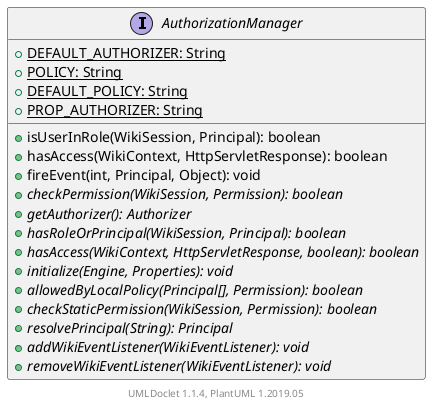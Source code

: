 @startuml

    interface AuthorizationManager [[AuthorizationManager.html]] {
        {static} +DEFAULT_AUTHORIZER: String
        {static} +POLICY: String
        {static} +DEFAULT_POLICY: String
        {static} +PROP_AUTHORIZER: String
        +isUserInRole(WikiSession, Principal): boolean
        +hasAccess(WikiContext, HttpServletResponse): boolean
        +fireEvent(int, Principal, Object): void
        {abstract} +checkPermission(WikiSession, Permission): boolean
        {abstract} +getAuthorizer(): Authorizer
        {abstract} +hasRoleOrPrincipal(WikiSession, Principal): boolean
        {abstract} +hasAccess(WikiContext, HttpServletResponse, boolean): boolean
        {abstract} +initialize(Engine, Properties): void
        {abstract} +allowedByLocalPolicy(Principal[], Permission): boolean
        {abstract} +checkStaticPermission(WikiSession, Permission): boolean
        {abstract} +resolvePrincipal(String): Principal
        {abstract} +addWikiEventListener(WikiEventListener): void
        {abstract} +removeWikiEventListener(WikiEventListener): void
    }


    center footer UMLDoclet 1.1.4, PlantUML 1.2019.05
@enduml
